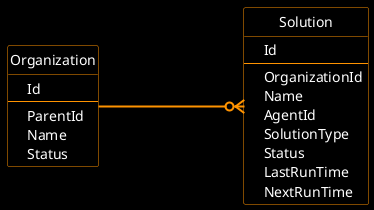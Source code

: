 @startuml

skinparam backgroundColor #000000
skinparam shadowing false
skinparam sequenceArrowThickness 2

skinparam class {
    ArrowColor #FF9300
    ArrowFontName "Iosevka SS08"
    ArrowFontColor #FFFFFF

    AttributeFontName "Iosevka SS08"
    AttributeFontColor #FFFFFF
    BorderColor #FF9300
    BackgroundColor #000000
    FontName "Iosevka SS08"
    FontColor #FFFFFF
}

hide circle

class Organization {
   * Id
   ---
   * ParentId
   * Name
   Status
}

class Solution {
   * Id
   ---
   * OrganizationId
   * Name
   * AgentId
   SolutionType
   Status
   LastRunTime
   NextRunTime
}

Organization -right-o{ Solution: \t\t\t\t

@enduml
